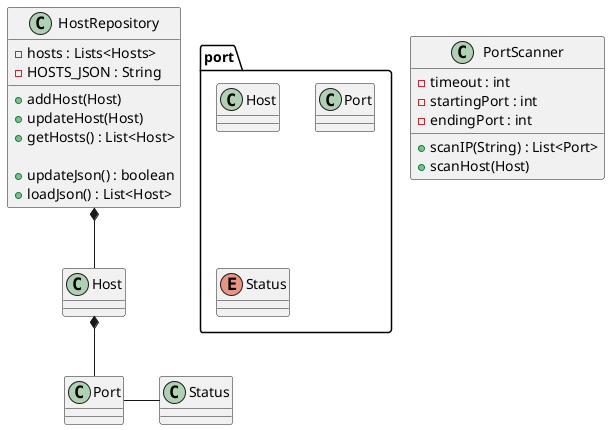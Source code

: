 @startuml
HostRepository *-- Host
Host *-- Port
Port - Status

class PortScanner {
    - timeout : int
    - startingPort : int
    - endingPort : int
    + scanIP(String) : List<Port>
    + scanHost(Host)
}

class HostRepository {
    - hosts : Lists<Hosts>
    - HOSTS_JSON : String

    + addHost(Host)
    + updateHost(Host)
    + getHosts() : List<Host>

    + updateJson() : boolean
    + loadJson() : List<Host>
}
package port {
class Host {
}
class Port{
}
enum Status{}
}
@enduml